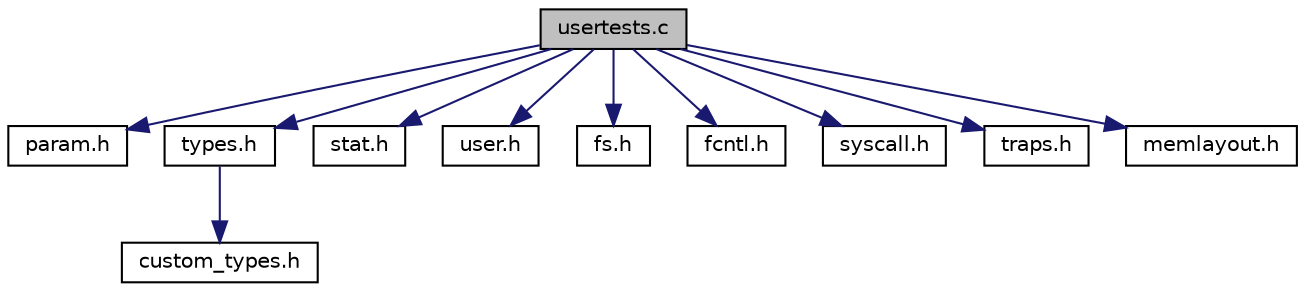 digraph "usertests.c"
{
  edge [fontname="Helvetica",fontsize="10",labelfontname="Helvetica",labelfontsize="10"];
  node [fontname="Helvetica",fontsize="10",shape=record];
  Node1 [label="usertests.c",height=0.2,width=0.4,color="black", fillcolor="grey75", style="filled", fontcolor="black"];
  Node1 -> Node2 [color="midnightblue",fontsize="10",style="solid",fontname="Helvetica"];
  Node2 [label="param.h",height=0.2,width=0.4,color="black", fillcolor="white", style="filled",URL="$param_8h.html"];
  Node1 -> Node3 [color="midnightblue",fontsize="10",style="solid",fontname="Helvetica"];
  Node3 [label="types.h",height=0.2,width=0.4,color="black", fillcolor="white", style="filled",URL="$types_8h.html"];
  Node3 -> Node4 [color="midnightblue",fontsize="10",style="solid",fontname="Helvetica"];
  Node4 [label="custom_types.h",height=0.2,width=0.4,color="black", fillcolor="white", style="filled",URL="$custom__types_8h.html"];
  Node1 -> Node5 [color="midnightblue",fontsize="10",style="solid",fontname="Helvetica"];
  Node5 [label="stat.h",height=0.2,width=0.4,color="black", fillcolor="white", style="filled",URL="$stat_8h.html"];
  Node1 -> Node6 [color="midnightblue",fontsize="10",style="solid",fontname="Helvetica"];
  Node6 [label="user.h",height=0.2,width=0.4,color="black", fillcolor="white", style="filled",URL="$user_8h.html"];
  Node1 -> Node7 [color="midnightblue",fontsize="10",style="solid",fontname="Helvetica"];
  Node7 [label="fs.h",height=0.2,width=0.4,color="black", fillcolor="white", style="filled",URL="$fs_8h.html"];
  Node1 -> Node8 [color="midnightblue",fontsize="10",style="solid",fontname="Helvetica"];
  Node8 [label="fcntl.h",height=0.2,width=0.4,color="black", fillcolor="white", style="filled",URL="$fcntl_8h.html"];
  Node1 -> Node9 [color="midnightblue",fontsize="10",style="solid",fontname="Helvetica"];
  Node9 [label="syscall.h",height=0.2,width=0.4,color="black", fillcolor="white", style="filled",URL="$syscall_8h.html"];
  Node1 -> Node10 [color="midnightblue",fontsize="10",style="solid",fontname="Helvetica"];
  Node10 [label="traps.h",height=0.2,width=0.4,color="black", fillcolor="white", style="filled",URL="$traps_8h.html"];
  Node1 -> Node11 [color="midnightblue",fontsize="10",style="solid",fontname="Helvetica"];
  Node11 [label="memlayout.h",height=0.2,width=0.4,color="black", fillcolor="white", style="filled",URL="$memlayout_8h.html"];
}
